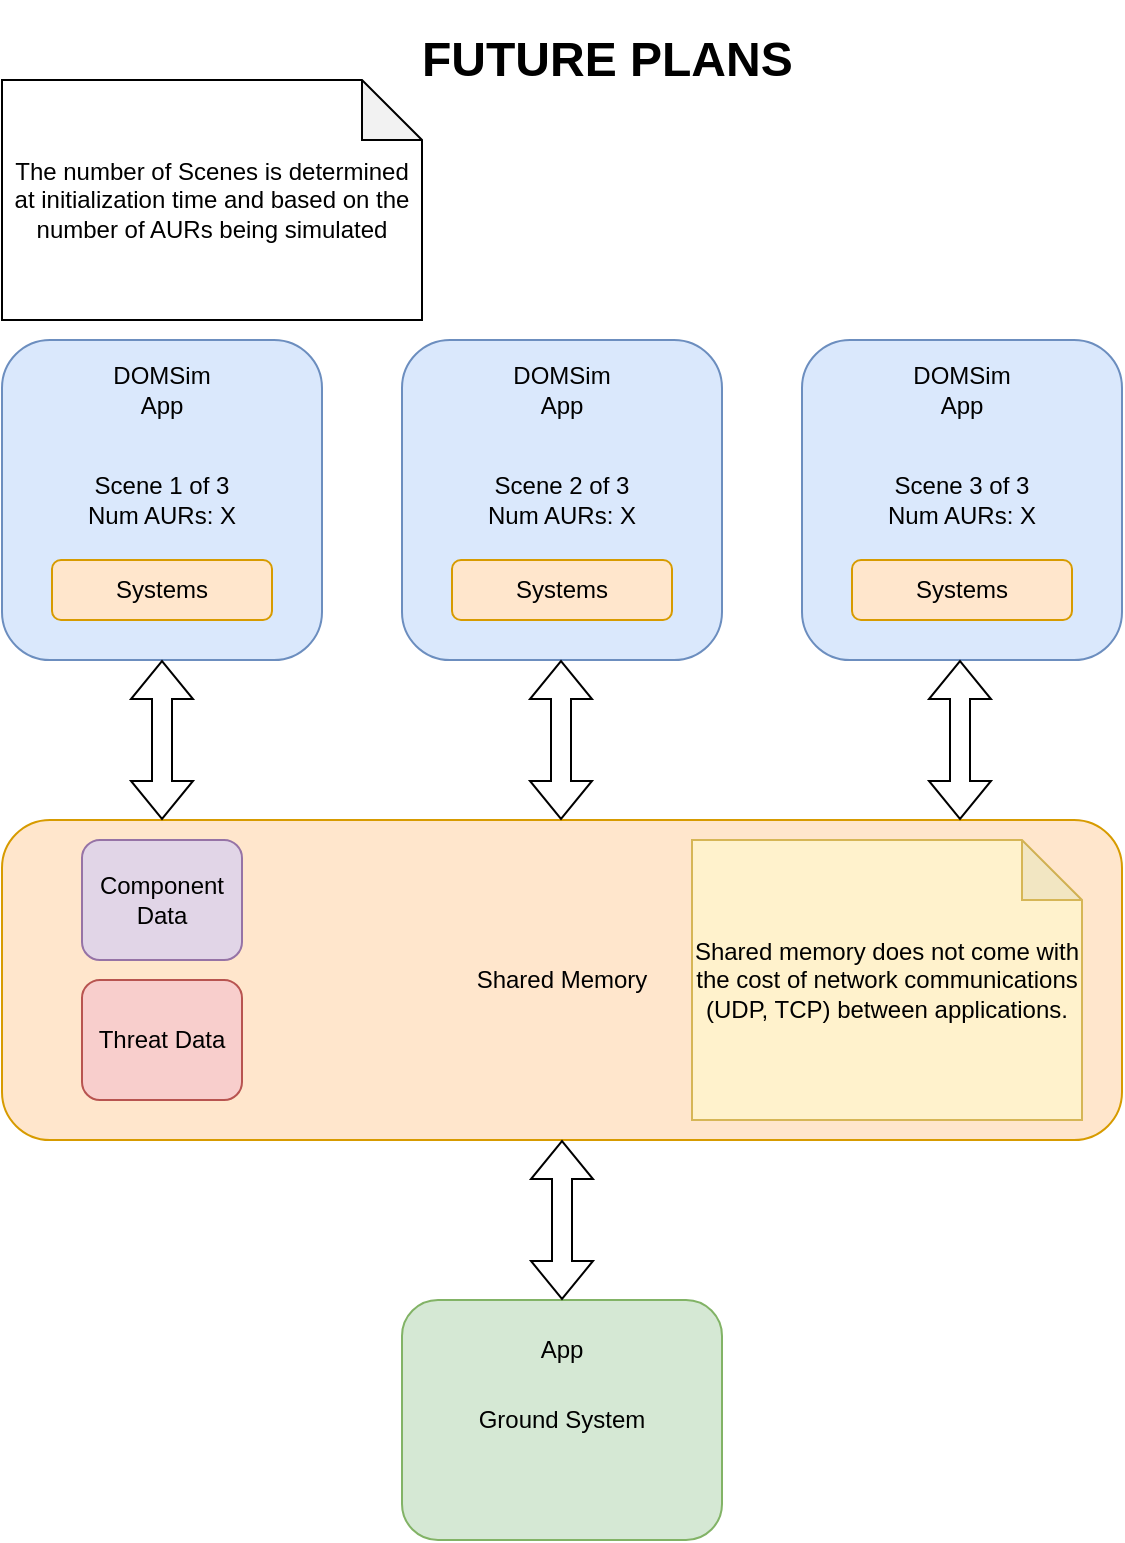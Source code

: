 <mxfile version="21.3.8" type="device">
  <diagram name="Page-1" id="zGMjPeZDjzTXjoyAuL-B">
    <mxGraphModel dx="1434" dy="1896" grid="1" gridSize="10" guides="1" tooltips="1" connect="1" arrows="1" fold="1" page="1" pageScale="1" pageWidth="850" pageHeight="1100" math="0" shadow="0">
      <root>
        <mxCell id="0" />
        <mxCell id="1" parent="0" />
        <mxCell id="kF7u4RCcWB1seZZv5WjC-1" value="Scene 1 of 3&lt;br&gt;Num AURs: X" style="rounded=1;whiteSpace=wrap;html=1;fillColor=#dae8fc;strokeColor=#6c8ebf;" vertex="1" parent="1">
          <mxGeometry x="120" y="160" width="160" height="160" as="geometry" />
        </mxCell>
        <mxCell id="kF7u4RCcWB1seZZv5WjC-2" value="Scene 2 of 3&lt;br&gt;Num AURs: X" style="rounded=1;whiteSpace=wrap;html=1;fillColor=#dae8fc;strokeColor=#6c8ebf;" vertex="1" parent="1">
          <mxGeometry x="320" y="160" width="160" height="160" as="geometry" />
        </mxCell>
        <mxCell id="kF7u4RCcWB1seZZv5WjC-3" value="Scene 3 of 3&lt;br&gt;Num AURs: X" style="rounded=1;whiteSpace=wrap;html=1;fillColor=#dae8fc;strokeColor=#6c8ebf;" vertex="1" parent="1">
          <mxGeometry x="520" y="160" width="160" height="160" as="geometry" />
        </mxCell>
        <mxCell id="kF7u4RCcWB1seZZv5WjC-5" value="Ground System" style="rounded=1;whiteSpace=wrap;html=1;fillColor=#d5e8d4;strokeColor=#82b366;" vertex="1" parent="1">
          <mxGeometry x="320" y="640" width="160" height="120" as="geometry" />
        </mxCell>
        <mxCell id="kF7u4RCcWB1seZZv5WjC-6" value="Shared Memory" style="rounded=1;whiteSpace=wrap;html=1;fillColor=#ffe6cc;strokeColor=#d79b00;" vertex="1" parent="1">
          <mxGeometry x="120" y="400" width="560" height="160" as="geometry" />
        </mxCell>
        <mxCell id="kF7u4RCcWB1seZZv5WjC-8" value="" style="shape=flexArrow;endArrow=classic;startArrow=classic;html=1;rounded=0;" edge="1" parent="1">
          <mxGeometry width="100" height="100" relative="1" as="geometry">
            <mxPoint x="200" y="400" as="sourcePoint" />
            <mxPoint x="200" y="320" as="targetPoint" />
          </mxGeometry>
        </mxCell>
        <mxCell id="kF7u4RCcWB1seZZv5WjC-9" value="" style="shape=flexArrow;endArrow=classic;startArrow=classic;html=1;rounded=0;" edge="1" parent="1">
          <mxGeometry width="100" height="100" relative="1" as="geometry">
            <mxPoint x="399.5" y="400" as="sourcePoint" />
            <mxPoint x="399.5" y="320" as="targetPoint" />
          </mxGeometry>
        </mxCell>
        <mxCell id="kF7u4RCcWB1seZZv5WjC-10" value="" style="shape=flexArrow;endArrow=classic;startArrow=classic;html=1;rounded=0;" edge="1" parent="1">
          <mxGeometry width="100" height="100" relative="1" as="geometry">
            <mxPoint x="599" y="400" as="sourcePoint" />
            <mxPoint x="599" y="320" as="targetPoint" />
          </mxGeometry>
        </mxCell>
        <mxCell id="kF7u4RCcWB1seZZv5WjC-11" value="" style="shape=flexArrow;endArrow=classic;startArrow=classic;html=1;rounded=0;" edge="1" parent="1">
          <mxGeometry width="100" height="100" relative="1" as="geometry">
            <mxPoint x="400" y="640" as="sourcePoint" />
            <mxPoint x="400" y="560" as="targetPoint" />
          </mxGeometry>
        </mxCell>
        <mxCell id="kF7u4RCcWB1seZZv5WjC-13" value="Component Data" style="rounded=1;whiteSpace=wrap;html=1;fillColor=#e1d5e7;strokeColor=#9673a6;" vertex="1" parent="1">
          <mxGeometry x="160" y="410" width="80" height="60" as="geometry" />
        </mxCell>
        <mxCell id="kF7u4RCcWB1seZZv5WjC-4" value="Threat Data" style="rounded=1;whiteSpace=wrap;html=1;fillColor=#f8cecc;strokeColor=#b85450;" vertex="1" parent="1">
          <mxGeometry x="160" y="480" width="80" height="60" as="geometry" />
        </mxCell>
        <mxCell id="kF7u4RCcWB1seZZv5WjC-14" value="The number of Scenes is determined at initialization time and based on the number of AURs being simulated" style="shape=note;whiteSpace=wrap;html=1;backgroundOutline=1;darkOpacity=0.05;" vertex="1" parent="1">
          <mxGeometry x="120" y="30" width="210" height="120" as="geometry" />
        </mxCell>
        <mxCell id="kF7u4RCcWB1seZZv5WjC-15" value="&lt;h1&gt;FUTURE PLANS&lt;/h1&gt;" style="text;html=1;strokeColor=none;fillColor=none;spacing=5;spacingTop=-20;whiteSpace=wrap;overflow=hidden;rounded=0;" vertex="1" parent="1">
          <mxGeometry x="325" width="200" height="120" as="geometry" />
        </mxCell>
        <mxCell id="kF7u4RCcWB1seZZv5WjC-16" value="Systems" style="rounded=1;whiteSpace=wrap;html=1;fillColor=#ffe6cc;strokeColor=#d79b00;" vertex="1" parent="1">
          <mxGeometry x="145" y="270" width="110" height="30" as="geometry" />
        </mxCell>
        <mxCell id="kF7u4RCcWB1seZZv5WjC-17" value="Systems" style="rounded=1;whiteSpace=wrap;html=1;fillColor=#ffe6cc;strokeColor=#d79b00;" vertex="1" parent="1">
          <mxGeometry x="345" y="270" width="110" height="30" as="geometry" />
        </mxCell>
        <mxCell id="kF7u4RCcWB1seZZv5WjC-18" value="Systems" style="rounded=1;whiteSpace=wrap;html=1;fillColor=#ffe6cc;strokeColor=#d79b00;" vertex="1" parent="1">
          <mxGeometry x="545" y="270" width="110" height="30" as="geometry" />
        </mxCell>
        <mxCell id="kF7u4RCcWB1seZZv5WjC-19" value="DOMSim App" style="text;html=1;strokeColor=none;fillColor=none;align=center;verticalAlign=middle;whiteSpace=wrap;rounded=0;" vertex="1" parent="1">
          <mxGeometry x="170" y="170" width="60" height="30" as="geometry" />
        </mxCell>
        <mxCell id="kF7u4RCcWB1seZZv5WjC-22" value="App" style="text;html=1;strokeColor=none;fillColor=none;align=center;verticalAlign=middle;whiteSpace=wrap;rounded=0;" vertex="1" parent="1">
          <mxGeometry x="370" y="650" width="60" height="30" as="geometry" />
        </mxCell>
        <mxCell id="kF7u4RCcWB1seZZv5WjC-42" value="DOMSim App" style="text;html=1;strokeColor=none;fillColor=none;align=center;verticalAlign=middle;whiteSpace=wrap;rounded=0;" vertex="1" parent="1">
          <mxGeometry x="370" y="170" width="60" height="30" as="geometry" />
        </mxCell>
        <mxCell id="kF7u4RCcWB1seZZv5WjC-43" value="DOMSim App" style="text;html=1;strokeColor=none;fillColor=none;align=center;verticalAlign=middle;whiteSpace=wrap;rounded=0;" vertex="1" parent="1">
          <mxGeometry x="570" y="170" width="60" height="30" as="geometry" />
        </mxCell>
        <mxCell id="kF7u4RCcWB1seZZv5WjC-44" value="Shared memory does not come with the cost of network communications (UDP, TCP) between applications." style="shape=note;whiteSpace=wrap;html=1;backgroundOutline=1;darkOpacity=0.05;fillColor=#fff2cc;strokeColor=#d6b656;" vertex="1" parent="1">
          <mxGeometry x="465" y="410" width="195" height="140" as="geometry" />
        </mxCell>
      </root>
    </mxGraphModel>
  </diagram>
</mxfile>
